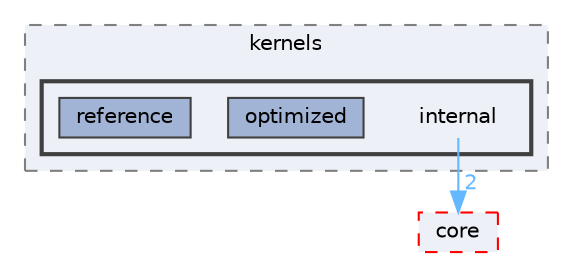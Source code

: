 digraph "Arduino/GetStartedWithMachineLearningOnArduino/tflite-micro-main/tensorflow/lite/kernels/internal"
{
 // LATEX_PDF_SIZE
  bgcolor="transparent";
  edge [fontname=Helvetica,fontsize=10,labelfontname=Helvetica,labelfontsize=10];
  node [fontname=Helvetica,fontsize=10,shape=box,height=0.2,width=0.4];
  compound=true
  subgraph clusterdir_e4a255e43eb495213b9e808ad875753e {
    graph [ bgcolor="#edf0f7", pencolor="grey50", label="kernels", fontname=Helvetica,fontsize=10 style="filled,dashed", URL="dir_e4a255e43eb495213b9e808ad875753e.html",tooltip=""]
  subgraph clusterdir_ac2606b20109c4ed23baa1af87085aec {
    graph [ bgcolor="#edf0f7", pencolor="grey25", label="", fontname=Helvetica,fontsize=10 style="filled,bold", URL="dir_ac2606b20109c4ed23baa1af87085aec.html",tooltip=""]
    dir_ac2606b20109c4ed23baa1af87085aec [shape=plaintext, label="internal"];
  dir_378c3e2ca6b6f4caa8c64d8ac506a582 [label="optimized", fillcolor="#a2b4d6", color="grey25", style="filled", URL="dir_378c3e2ca6b6f4caa8c64d8ac506a582.html",tooltip=""];
  dir_a1d0b4055bf7fa18cc1e4261f35f77f2 [label="reference", fillcolor="#a2b4d6", color="grey25", style="filled", URL="dir_a1d0b4055bf7fa18cc1e4261f35f77f2.html",tooltip=""];
  }
  }
  dir_bc6027c9f66bf58eae3ab9e67fcdd4c2 [label="core", fillcolor="#edf0f7", color="red", style="filled,dashed", URL="dir_bc6027c9f66bf58eae3ab9e67fcdd4c2.html",tooltip=""];
  dir_ac2606b20109c4ed23baa1af87085aec->dir_bc6027c9f66bf58eae3ab9e67fcdd4c2 [headlabel="2", labeldistance=1.5 headhref="dir_000152_000071.html" href="dir_000152_000071.html" color="steelblue1" fontcolor="steelblue1"];
}
